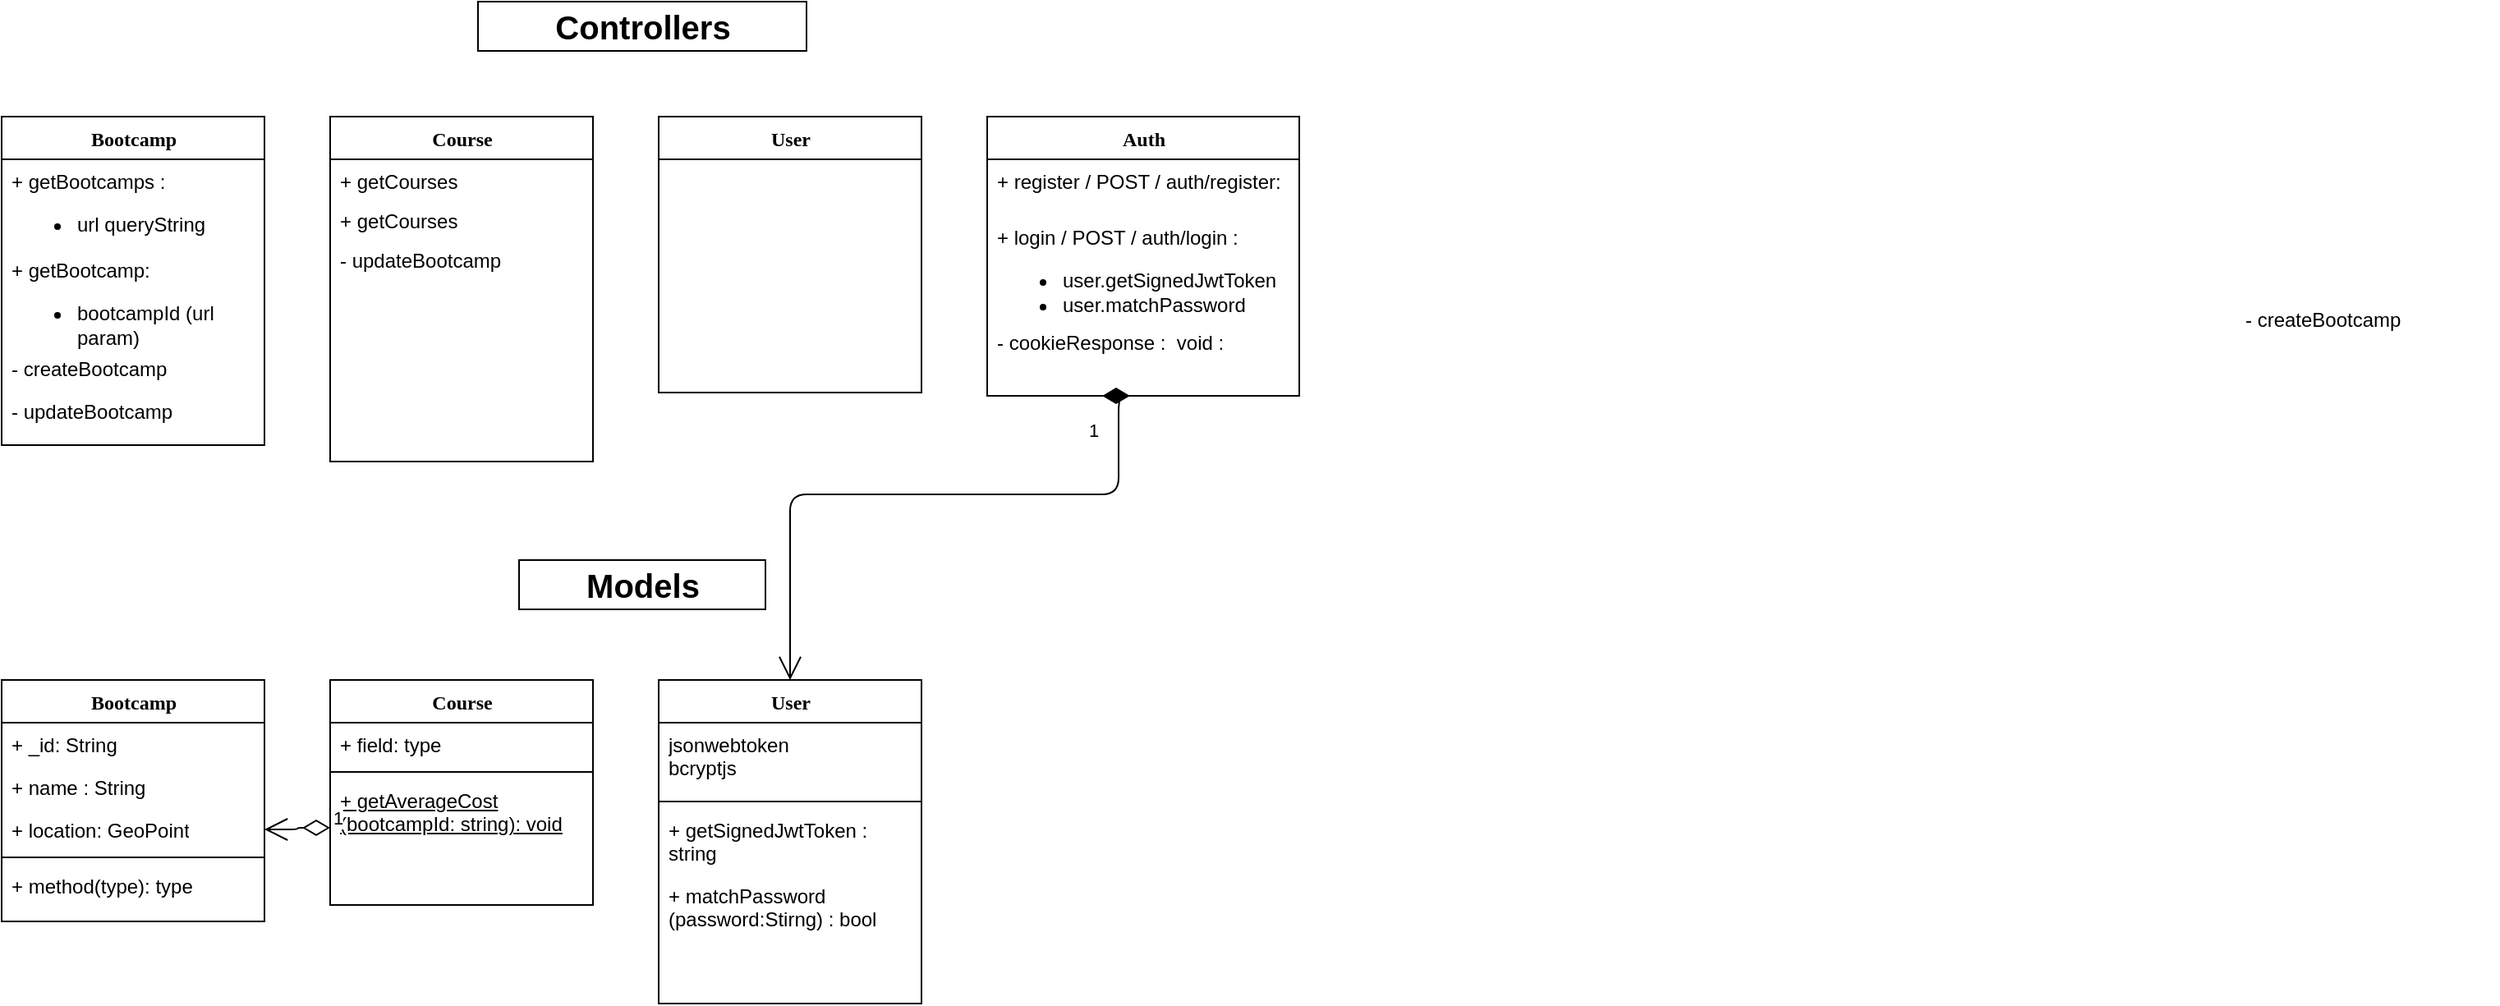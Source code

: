 <mxfile version="14.6.13" type="device"><diagram name="Page-1" id="9f46799a-70d6-7492-0946-bef42562c5a5"><mxGraphModel dx="1038" dy="608" grid="1" gridSize="10" guides="1" tooltips="1" connect="1" arrows="1" fold="1" page="1" pageScale="1" pageWidth="1100" pageHeight="850" background="#ffffff" math="0" shadow="0"><root><mxCell id="0"/><mxCell id="1" parent="0"/><mxCell id="78961159f06e98e8-17" value="Bootcamp" style="swimlane;html=1;fontStyle=1;align=center;verticalAlign=top;childLayout=stackLayout;horizontal=1;startSize=26;horizontalStack=0;resizeParent=1;resizeLast=0;collapsible=1;marginBottom=0;swimlaneFillColor=#ffffff;rounded=0;shadow=0;comic=0;labelBackgroundColor=none;strokeWidth=1;fillColor=none;fontFamily=Verdana;fontSize=12" parent="1" vertex="1"><mxGeometry x="160" y="423" width="160" height="147" as="geometry"/></mxCell><mxCell id="78961159f06e98e8-21" value="+ _id: String" style="text;html=1;strokeColor=none;fillColor=none;align=left;verticalAlign=top;spacingLeft=4;spacingRight=4;whiteSpace=wrap;overflow=hidden;rotatable=0;points=[[0,0.5],[1,0.5]];portConstraint=eastwest;" parent="78961159f06e98e8-17" vertex="1"><mxGeometry y="26" width="160" height="26" as="geometry"/></mxCell><mxCell id="78961159f06e98e8-23" value="+ name : String" style="text;html=1;strokeColor=none;fillColor=none;align=left;verticalAlign=top;spacingLeft=4;spacingRight=4;whiteSpace=wrap;overflow=hidden;rotatable=0;points=[[0,0.5],[1,0.5]];portConstraint=eastwest;" parent="78961159f06e98e8-17" vertex="1"><mxGeometry y="52" width="160" height="26" as="geometry"/></mxCell><mxCell id="78961159f06e98e8-25" value="+ location: GeoPoint" style="text;html=1;strokeColor=none;fillColor=none;align=left;verticalAlign=top;spacingLeft=4;spacingRight=4;whiteSpace=wrap;overflow=hidden;rotatable=0;points=[[0,0.5],[1,0.5]];portConstraint=eastwest;" parent="78961159f06e98e8-17" vertex="1"><mxGeometry y="78" width="160" height="26" as="geometry"/></mxCell><mxCell id="78961159f06e98e8-19" value="" style="line;html=1;strokeWidth=1;fillColor=none;align=left;verticalAlign=middle;spacingTop=-1;spacingLeft=3;spacingRight=3;rotatable=0;labelPosition=right;points=[];portConstraint=eastwest;" parent="78961159f06e98e8-17" vertex="1"><mxGeometry y="104" width="160" height="8" as="geometry"/></mxCell><mxCell id="78961159f06e98e8-20" value="+ method(type): type" style="text;html=1;strokeColor=none;fillColor=none;align=left;verticalAlign=top;spacingLeft=4;spacingRight=4;whiteSpace=wrap;overflow=hidden;rotatable=0;points=[[0,0.5],[1,0.5]];portConstraint=eastwest;" parent="78961159f06e98e8-17" vertex="1"><mxGeometry y="112" width="160" height="26" as="geometry"/></mxCell><mxCell id="78961159f06e98e8-30" value="Course" style="swimlane;html=1;fontStyle=1;align=center;verticalAlign=top;childLayout=stackLayout;horizontal=1;startSize=26;horizontalStack=0;resizeParent=1;resizeLast=0;collapsible=1;marginBottom=0;swimlaneFillColor=#ffffff;rounded=0;shadow=0;comic=0;labelBackgroundColor=none;strokeWidth=1;fillColor=none;fontFamily=Verdana;fontSize=12" parent="1" vertex="1"><mxGeometry x="360" y="423" width="160" height="137" as="geometry"/></mxCell><mxCell id="78961159f06e98e8-37" value="+ field: type" style="text;html=1;strokeColor=none;fillColor=none;align=left;verticalAlign=top;spacingLeft=4;spacingRight=4;whiteSpace=wrap;overflow=hidden;rotatable=0;points=[[0,0.5],[1,0.5]];portConstraint=eastwest;" parent="78961159f06e98e8-30" vertex="1"><mxGeometry y="26" width="160" height="26" as="geometry"/></mxCell><mxCell id="78961159f06e98e8-38" value="" style="line;html=1;strokeWidth=1;fillColor=none;align=left;verticalAlign=middle;spacingTop=-1;spacingLeft=3;spacingRight=3;rotatable=0;labelPosition=right;points=[];portConstraint=eastwest;" parent="78961159f06e98e8-30" vertex="1"><mxGeometry y="52" width="160" height="8" as="geometry"/></mxCell><mxCell id="78961159f06e98e8-42" value="&lt;u&gt;+ getAverageCost (bootcampId: string): void&lt;/u&gt;" style="text;html=1;strokeColor=none;fillColor=none;align=left;verticalAlign=top;spacingLeft=4;spacingRight=4;whiteSpace=wrap;overflow=hidden;rotatable=0;points=[[0,0.5],[1,0.5]];portConstraint=eastwest;" parent="78961159f06e98e8-30" vertex="1"><mxGeometry y="60" width="160" height="60" as="geometry"/></mxCell><mxCell id="78961159f06e98e8-43" value="User" style="swimlane;html=1;fontStyle=1;align=center;verticalAlign=top;childLayout=stackLayout;horizontal=1;startSize=26;horizontalStack=0;resizeParent=1;resizeLast=0;collapsible=1;marginBottom=0;swimlaneFillColor=#ffffff;rounded=0;shadow=0;comic=0;labelBackgroundColor=none;strokeWidth=1;fillColor=none;fontFamily=Verdana;fontSize=12" parent="1" vertex="1"><mxGeometry x="560" y="423" width="160" height="197" as="geometry"/></mxCell><mxCell id="78961159f06e98e8-50" value="jsonwebtoken&lt;br&gt;bcryptjs" style="text;html=1;strokeColor=none;fillColor=none;align=left;verticalAlign=top;spacingLeft=4;spacingRight=4;whiteSpace=wrap;overflow=hidden;rotatable=0;points=[[0,0.5],[1,0.5]];portConstraint=eastwest;" parent="78961159f06e98e8-43" vertex="1"><mxGeometry y="26" width="160" height="44" as="geometry"/></mxCell><mxCell id="78961159f06e98e8-51" value="" style="line;html=1;strokeWidth=1;fillColor=none;align=left;verticalAlign=middle;spacingTop=-1;spacingLeft=3;spacingRight=3;rotatable=0;labelPosition=right;points=[];portConstraint=eastwest;" parent="78961159f06e98e8-43" vertex="1"><mxGeometry y="70" width="160" height="8" as="geometry"/></mxCell><mxCell id="78961159f06e98e8-52" value="+ getSignedJwtToken : string" style="text;html=1;strokeColor=none;fillColor=none;align=left;verticalAlign=top;spacingLeft=4;spacingRight=4;whiteSpace=wrap;overflow=hidden;rotatable=0;points=[[0,0.5],[1,0.5]];portConstraint=eastwest;" parent="78961159f06e98e8-43" vertex="1"><mxGeometry y="78" width="160" height="40" as="geometry"/></mxCell><mxCell id="ZHkkLv4rD-GfqSflFuh2-4" value="+ matchPassword (password:Stirng) : bool" style="text;html=1;strokeColor=none;fillColor=none;align=left;verticalAlign=top;spacingLeft=4;spacingRight=4;whiteSpace=wrap;overflow=hidden;rotatable=0;points=[[0,0.5],[1,0.5]];portConstraint=eastwest;" parent="78961159f06e98e8-43" vertex="1"><mxGeometry y="118" width="160" height="50" as="geometry"/></mxCell><mxCell id="ZHkkLv4rD-GfqSflFuh2-3" value="&lt;b&gt;&lt;font style=&quot;font-size: 20px&quot;&gt;Models&lt;/font&gt;&lt;/b&gt;" style="text;html=1;align=center;verticalAlign=middle;dashed=0;fillColor=#ffffff;strokeColor=#000000;" parent="1" vertex="1"><mxGeometry x="475" y="350" width="150" height="30" as="geometry"/></mxCell><mxCell id="ZHkkLv4rD-GfqSflFuh2-6" value="&lt;b&gt;&lt;font style=&quot;font-size: 20px&quot; color=&quot;#000000&quot;&gt;Controllers&lt;/font&gt;&lt;/b&gt;" style="text;html=1;align=center;verticalAlign=middle;dashed=0;fillColor=#ffffff;strokeColor=#000000;" parent="1" vertex="1"><mxGeometry x="450" y="10" width="200" height="30" as="geometry"/></mxCell><mxCell id="ZHkkLv4rD-GfqSflFuh2-7" value="Bootcamp" style="swimlane;html=1;fontStyle=1;align=center;verticalAlign=top;childLayout=stackLayout;horizontal=1;startSize=26;horizontalStack=0;resizeParent=1;resizeLast=0;collapsible=1;marginBottom=0;swimlaneFillColor=#ffffff;rounded=0;shadow=0;comic=0;labelBackgroundColor=none;strokeWidth=1;fillColor=none;fontFamily=Verdana;fontSize=12" parent="1" vertex="1"><mxGeometry x="160" y="80" width="160" height="200" as="geometry"/></mxCell><mxCell id="ZHkkLv4rD-GfqSflFuh2-12" value="+ getBootcamps :&lt;br&gt;&lt;ul&gt;&lt;li&gt;url queryString&lt;/li&gt;&lt;/ul&gt;" style="text;html=1;strokeColor=none;fillColor=none;align=left;verticalAlign=top;spacingLeft=4;spacingRight=4;whiteSpace=wrap;overflow=hidden;rotatable=0;points=[[0,0.5],[1,0.5]];portConstraint=eastwest;" parent="ZHkkLv4rD-GfqSflFuh2-7" vertex="1"><mxGeometry y="26" width="160" height="54" as="geometry"/></mxCell><mxCell id="ZHkkLv4rD-GfqSflFuh2-24" value="+ getBootcamp:&lt;br&gt;&lt;ul&gt;&lt;li&gt;bootcampId (url param)&lt;/li&gt;&lt;/ul&gt;" style="text;html=1;strokeColor=none;fillColor=none;align=left;verticalAlign=top;spacingLeft=4;spacingRight=4;whiteSpace=wrap;overflow=hidden;rotatable=0;points=[[0,0.5],[1,0.5]];portConstraint=eastwest;" parent="ZHkkLv4rD-GfqSflFuh2-7" vertex="1"><mxGeometry y="80" width="160" height="60" as="geometry"/></mxCell><mxCell id="ZHkkLv4rD-GfqSflFuh2-23" value="- createBootcamp" style="text;html=1;strokeColor=none;fillColor=none;align=left;verticalAlign=top;spacingLeft=4;spacingRight=4;whiteSpace=wrap;overflow=hidden;rotatable=0;points=[[0,0.5],[1,0.5]];portConstraint=eastwest;" parent="ZHkkLv4rD-GfqSflFuh2-7" vertex="1"><mxGeometry y="140" width="160" height="26" as="geometry"/></mxCell><mxCell id="ZHkkLv4rD-GfqSflFuh2-22" value="- updateBootcamp" style="text;html=1;strokeColor=none;fillColor=none;align=left;verticalAlign=top;spacingLeft=4;spacingRight=4;whiteSpace=wrap;overflow=hidden;rotatable=0;points=[[0,0.5],[1,0.5]];portConstraint=eastwest;" parent="ZHkkLv4rD-GfqSflFuh2-7" vertex="1"><mxGeometry y="166" width="160" height="24" as="geometry"/></mxCell><mxCell id="ZHkkLv4rD-GfqSflFuh2-13" value="Course" style="swimlane;html=1;fontStyle=1;align=center;verticalAlign=top;childLayout=stackLayout;horizontal=1;startSize=26;horizontalStack=0;resizeParent=1;resizeLast=0;collapsible=1;marginBottom=0;swimlaneFillColor=#ffffff;rounded=0;shadow=0;comic=0;labelBackgroundColor=none;strokeWidth=1;fillColor=none;fontFamily=Verdana;fontSize=12" parent="1" vertex="1"><mxGeometry x="360" y="80" width="160" height="210" as="geometry"/></mxCell><mxCell id="ZHkkLv4rD-GfqSflFuh2-28" value="+ getCourses" style="text;html=1;strokeColor=none;fillColor=none;align=left;verticalAlign=top;spacingLeft=4;spacingRight=4;whiteSpace=wrap;overflow=hidden;rotatable=0;points=[[0,0.5],[1,0.5]];portConstraint=eastwest;" parent="ZHkkLv4rD-GfqSflFuh2-13" vertex="1"><mxGeometry y="26" width="160" height="24" as="geometry"/></mxCell><mxCell id="ZHkkLv4rD-GfqSflFuh2-31" value="+ getCourses" style="text;html=1;strokeColor=none;fillColor=none;align=left;verticalAlign=top;spacingLeft=4;spacingRight=4;whiteSpace=wrap;overflow=hidden;rotatable=0;points=[[0,0.5],[1,0.5]];portConstraint=eastwest;" parent="ZHkkLv4rD-GfqSflFuh2-13" vertex="1"><mxGeometry y="50" width="160" height="24" as="geometry"/></mxCell><mxCell id="ZHkkLv4rD-GfqSflFuh2-30" value="- updateBootcamp" style="text;html=1;strokeColor=none;fillColor=none;align=left;verticalAlign=top;spacingLeft=4;spacingRight=4;whiteSpace=wrap;overflow=hidden;rotatable=0;points=[[0,0.5],[1,0.5]];portConstraint=eastwest;" parent="ZHkkLv4rD-GfqSflFuh2-13" vertex="1"><mxGeometry y="74" width="160" height="26" as="geometry"/></mxCell><mxCell id="ZHkkLv4rD-GfqSflFuh2-17" value="User" style="swimlane;html=1;fontStyle=1;align=center;verticalAlign=top;childLayout=stackLayout;horizontal=1;startSize=26;horizontalStack=0;resizeParent=1;resizeLast=0;collapsible=1;marginBottom=0;swimlaneFillColor=#ffffff;rounded=0;shadow=0;comic=0;labelBackgroundColor=none;strokeWidth=1;fillColor=none;fontFamily=Verdana;fontSize=12" parent="1" vertex="1"><mxGeometry x="560" y="80" width="160" height="168" as="geometry"/></mxCell><mxCell id="ZHkkLv4rD-GfqSflFuh2-32" value="Auth" style="swimlane;html=1;fontStyle=1;align=center;verticalAlign=top;childLayout=stackLayout;horizontal=1;startSize=26;horizontalStack=0;resizeParent=1;resizeLast=0;collapsible=1;marginBottom=0;swimlaneFillColor=#ffffff;rounded=0;shadow=0;comic=0;labelBackgroundColor=none;strokeWidth=1;fillColor=none;fontFamily=Verdana;fontSize=12" parent="1" vertex="1"><mxGeometry x="760" y="80" width="190" height="170" as="geometry"/></mxCell><mxCell id="C2teYOht6htmsM-toNQ8-4" value="+ register / POST / auth/register&lt;span style=&quot;background-color: rgb(255 , 255 , 255)&quot;&gt;:&lt;/span&gt;" style="text;html=1;strokeColor=none;fillColor=none;align=left;verticalAlign=top;spacingLeft=4;spacingRight=4;whiteSpace=wrap;overflow=hidden;rotatable=0;points=[[0,0.5],[1,0.5]];portConstraint=eastwest;" parent="ZHkkLv4rD-GfqSflFuh2-32" vertex="1"><mxGeometry y="26" width="190" height="34" as="geometry"/></mxCell><mxCell id="C2teYOht6htmsM-toNQ8-3" value="+ login / POST / auth/login :&lt;br&gt;&lt;ul&gt;&lt;li&gt;user.getSignedJwtToken&lt;/li&gt;&lt;li&gt;user.matchPassword&lt;/li&gt;&lt;/ul&gt;" style="text;html=1;strokeColor=none;fillColor=none;align=left;verticalAlign=top;spacingLeft=4;spacingRight=4;whiteSpace=wrap;overflow=hidden;rotatable=0;points=[[0,0.5],[1,0.5]];portConstraint=eastwest;" parent="ZHkkLv4rD-GfqSflFuh2-32" vertex="1"><mxGeometry y="60" width="190" height="64" as="geometry"/></mxCell><mxCell id="ebs8WwH3h8NTXM-UUSZl-1" value="- cookieResponse :&amp;nbsp; void :&lt;br&gt;" style="text;html=1;strokeColor=none;fillColor=none;align=left;verticalAlign=top;spacingLeft=4;spacingRight=4;whiteSpace=wrap;overflow=hidden;rotatable=0;points=[[0,0.5],[1,0.5]];portConstraint=eastwest;" vertex="1" parent="ZHkkLv4rD-GfqSflFuh2-32"><mxGeometry y="124" width="190" height="34" as="geometry"/></mxCell><mxCell id="ZHkkLv4rD-GfqSflFuh2-29" value="- createBootcamp" style="text;html=1;strokeColor=none;fillColor=none;align=left;verticalAlign=top;spacingLeft=4;spacingRight=4;whiteSpace=wrap;overflow=hidden;rotatable=0;points=[[0,0.5],[1,0.5]];portConstraint=eastwest;" parent="1" vertex="1"><mxGeometry x="1520" y="190" width="160" height="26" as="geometry"/></mxCell><mxCell id="C2teYOht6htmsM-toNQ8-1" value="1" style="endArrow=open;html=1;endSize=12;startArrow=diamondThin;startSize=14;startFill=1;edgeStyle=orthogonalEdgeStyle;align=left;verticalAlign=bottom;entryX=0.5;entryY=0;entryDx=0;entryDy=0;" parent="1" target="78961159f06e98e8-43" edge="1"><mxGeometry x="-0.791" y="-20" relative="1" as="geometry"><mxPoint x="830" y="250" as="sourcePoint"/><mxPoint x="990" y="250" as="targetPoint"/><Array as="points"><mxPoint x="840" y="250"/><mxPoint x="840" y="310"/><mxPoint x="640" y="310"/></Array><mxPoint as="offset"/></mxGeometry></mxCell><mxCell id="C2teYOht6htmsM-toNQ8-2" value="1" style="endArrow=open;html=1;endSize=12;startArrow=diamondThin;startSize=14;startFill=0;edgeStyle=orthogonalEdgeStyle;align=left;verticalAlign=bottom;exitX=0;exitY=0.5;exitDx=0;exitDy=0;entryX=1;entryY=0.5;entryDx=0;entryDy=0;" parent="1" source="78961159f06e98e8-42" target="78961159f06e98e8-25" edge="1"><mxGeometry x="-1" y="3" relative="1" as="geometry"><mxPoint x="330" y="590" as="sourcePoint"/><mxPoint x="490" y="590" as="targetPoint"/></mxGeometry></mxCell></root></mxGraphModel></diagram></mxfile>